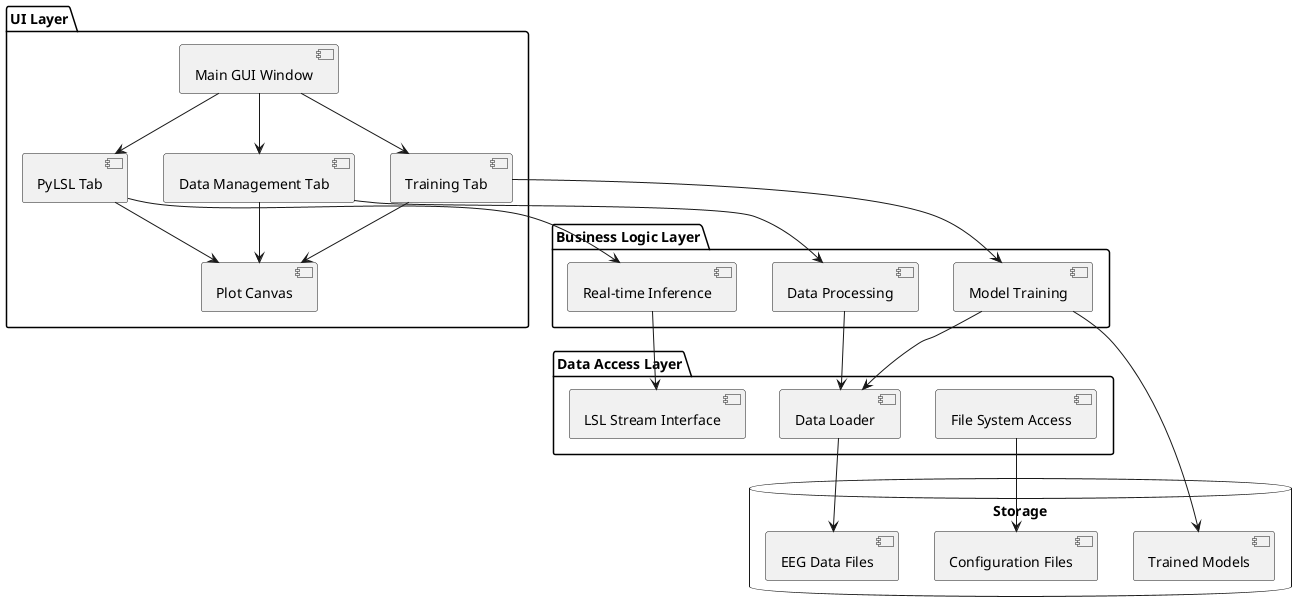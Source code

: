 @startuml

package "UI Layer" {
    [Main GUI Window]
    [Data Management Tab]
    [Training Tab]
    [PyLSL Tab]
    [Plot Canvas]
}

package "Business Logic Layer" {
    [Model Training]
    [Real-time Inference]
    [Data Processing]
}

package "Data Access Layer" {
    [Data Loader]
    [File System Access]
    [LSL Stream Interface]
}

database "Storage" {
    [EEG Data Files]
    [Trained Models]
    [Configuration Files]
}

[Main GUI Window] --> [Data Management Tab]
[Main GUI Window] --> [Training Tab]
[Main GUI Window] --> [PyLSL Tab]

[Data Management Tab] --> [Plot Canvas]
[Training Tab] --> [Plot Canvas]
[PyLSL Tab] --> [Plot Canvas]

[Data Management Tab] --> [Data Processing]
[Training Tab] --> [Model Training]
[PyLSL Tab] --> [Real-time Inference]

[Model Training] --> [Data Loader]
[Real-time Inference] --> [LSL Stream Interface]
[Data Processing] --> [Data Loader]

[Data Loader] --> [EEG Data Files]
[Model Training] --> [Trained Models]
[File System Access] --> [Configuration Files]

@enduml
